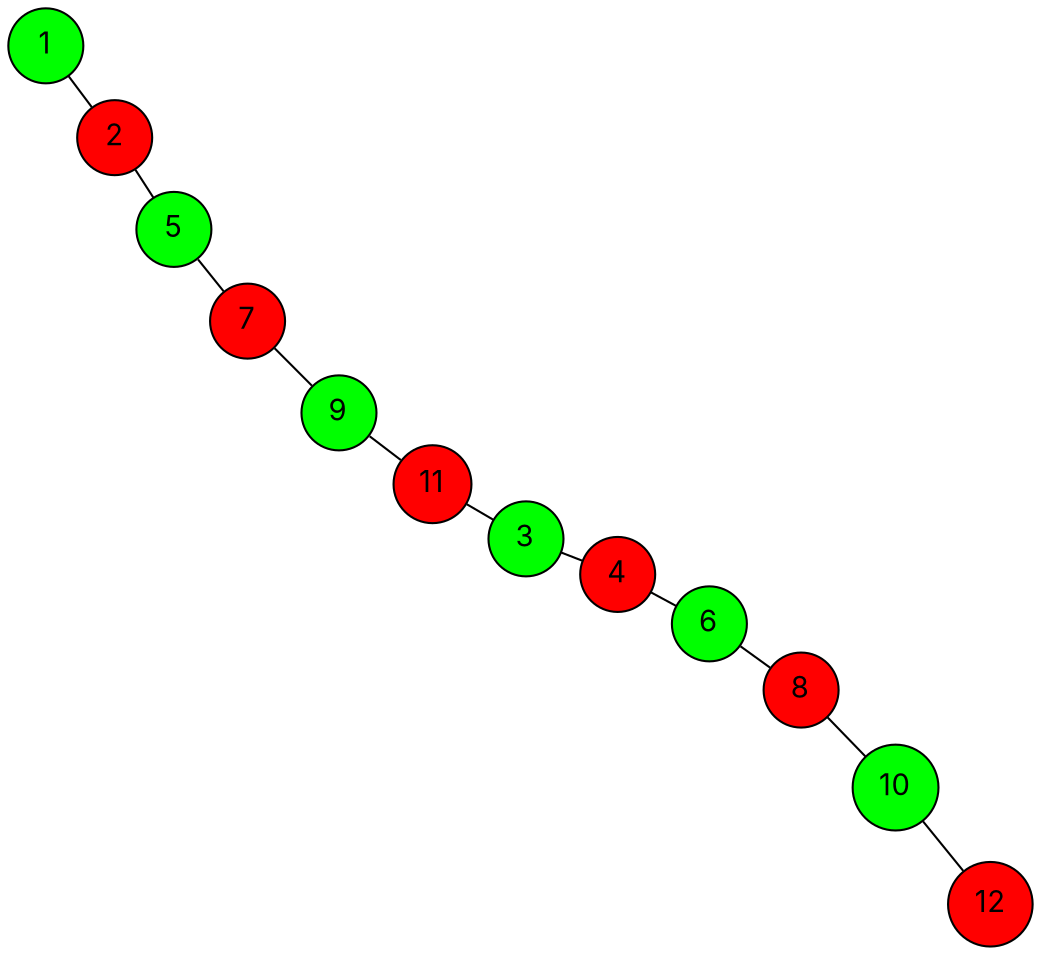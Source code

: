 graph G {
  layout=neato;
  overlap=false;
  splines=true;
  node [shape=circle, style=filled, fontname=Inter];
  1 [label="1", fillcolor="green", tooltip="v1 color 1"];
  2 [label="2", fillcolor="red", tooltip="v2 color 0"];
  3 [label="3", fillcolor="green", tooltip="v3 color 1"];
  4 [label="4", fillcolor="red", tooltip="v4 color 0"];
  5 [label="5", fillcolor="green", tooltip="v5 color 1"];
  6 [label="6", fillcolor="green", tooltip="v6 color 1"];
  7 [label="7", fillcolor="red", tooltip="v7 color 0"];
  8 [label="8", fillcolor="red", tooltip="v8 color 0"];
  9 [label="9", fillcolor="green", tooltip="v9 color 1"];
  10 [label="10", fillcolor="green", tooltip="v10 color 1"];
  11 [label="11", fillcolor="red", tooltip="v11 color 0"];
  12 [label="12", fillcolor="red", tooltip="v12 color 0"];
  1 -- 2;
  2 -- 5;
  3 -- 4;
  3 -- 11;
  4 -- 6;
  5 -- 7;
  6 -- 8;
  7 -- 9;
  8 -- 10;
  9 -- 11;
  10 -- 12;
}
